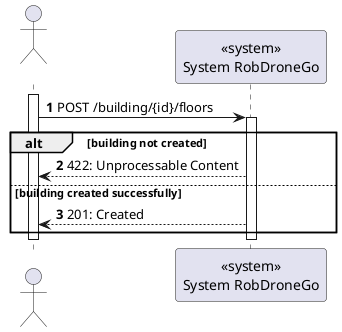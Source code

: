 @startuml
autonumber

actor " " as actor
participant "<<system>>\nSystem RobDroneGo" as sys

activate actor
    actor -> sys: POST /building/{id}/floors

    activate sys
    alt building not created
        sys --> actor : 422: Unprocessable Content
    else building created successfully
        sys --> actor : 201: Created
    end
    deactivate sys
deactivate actor


@enduml

